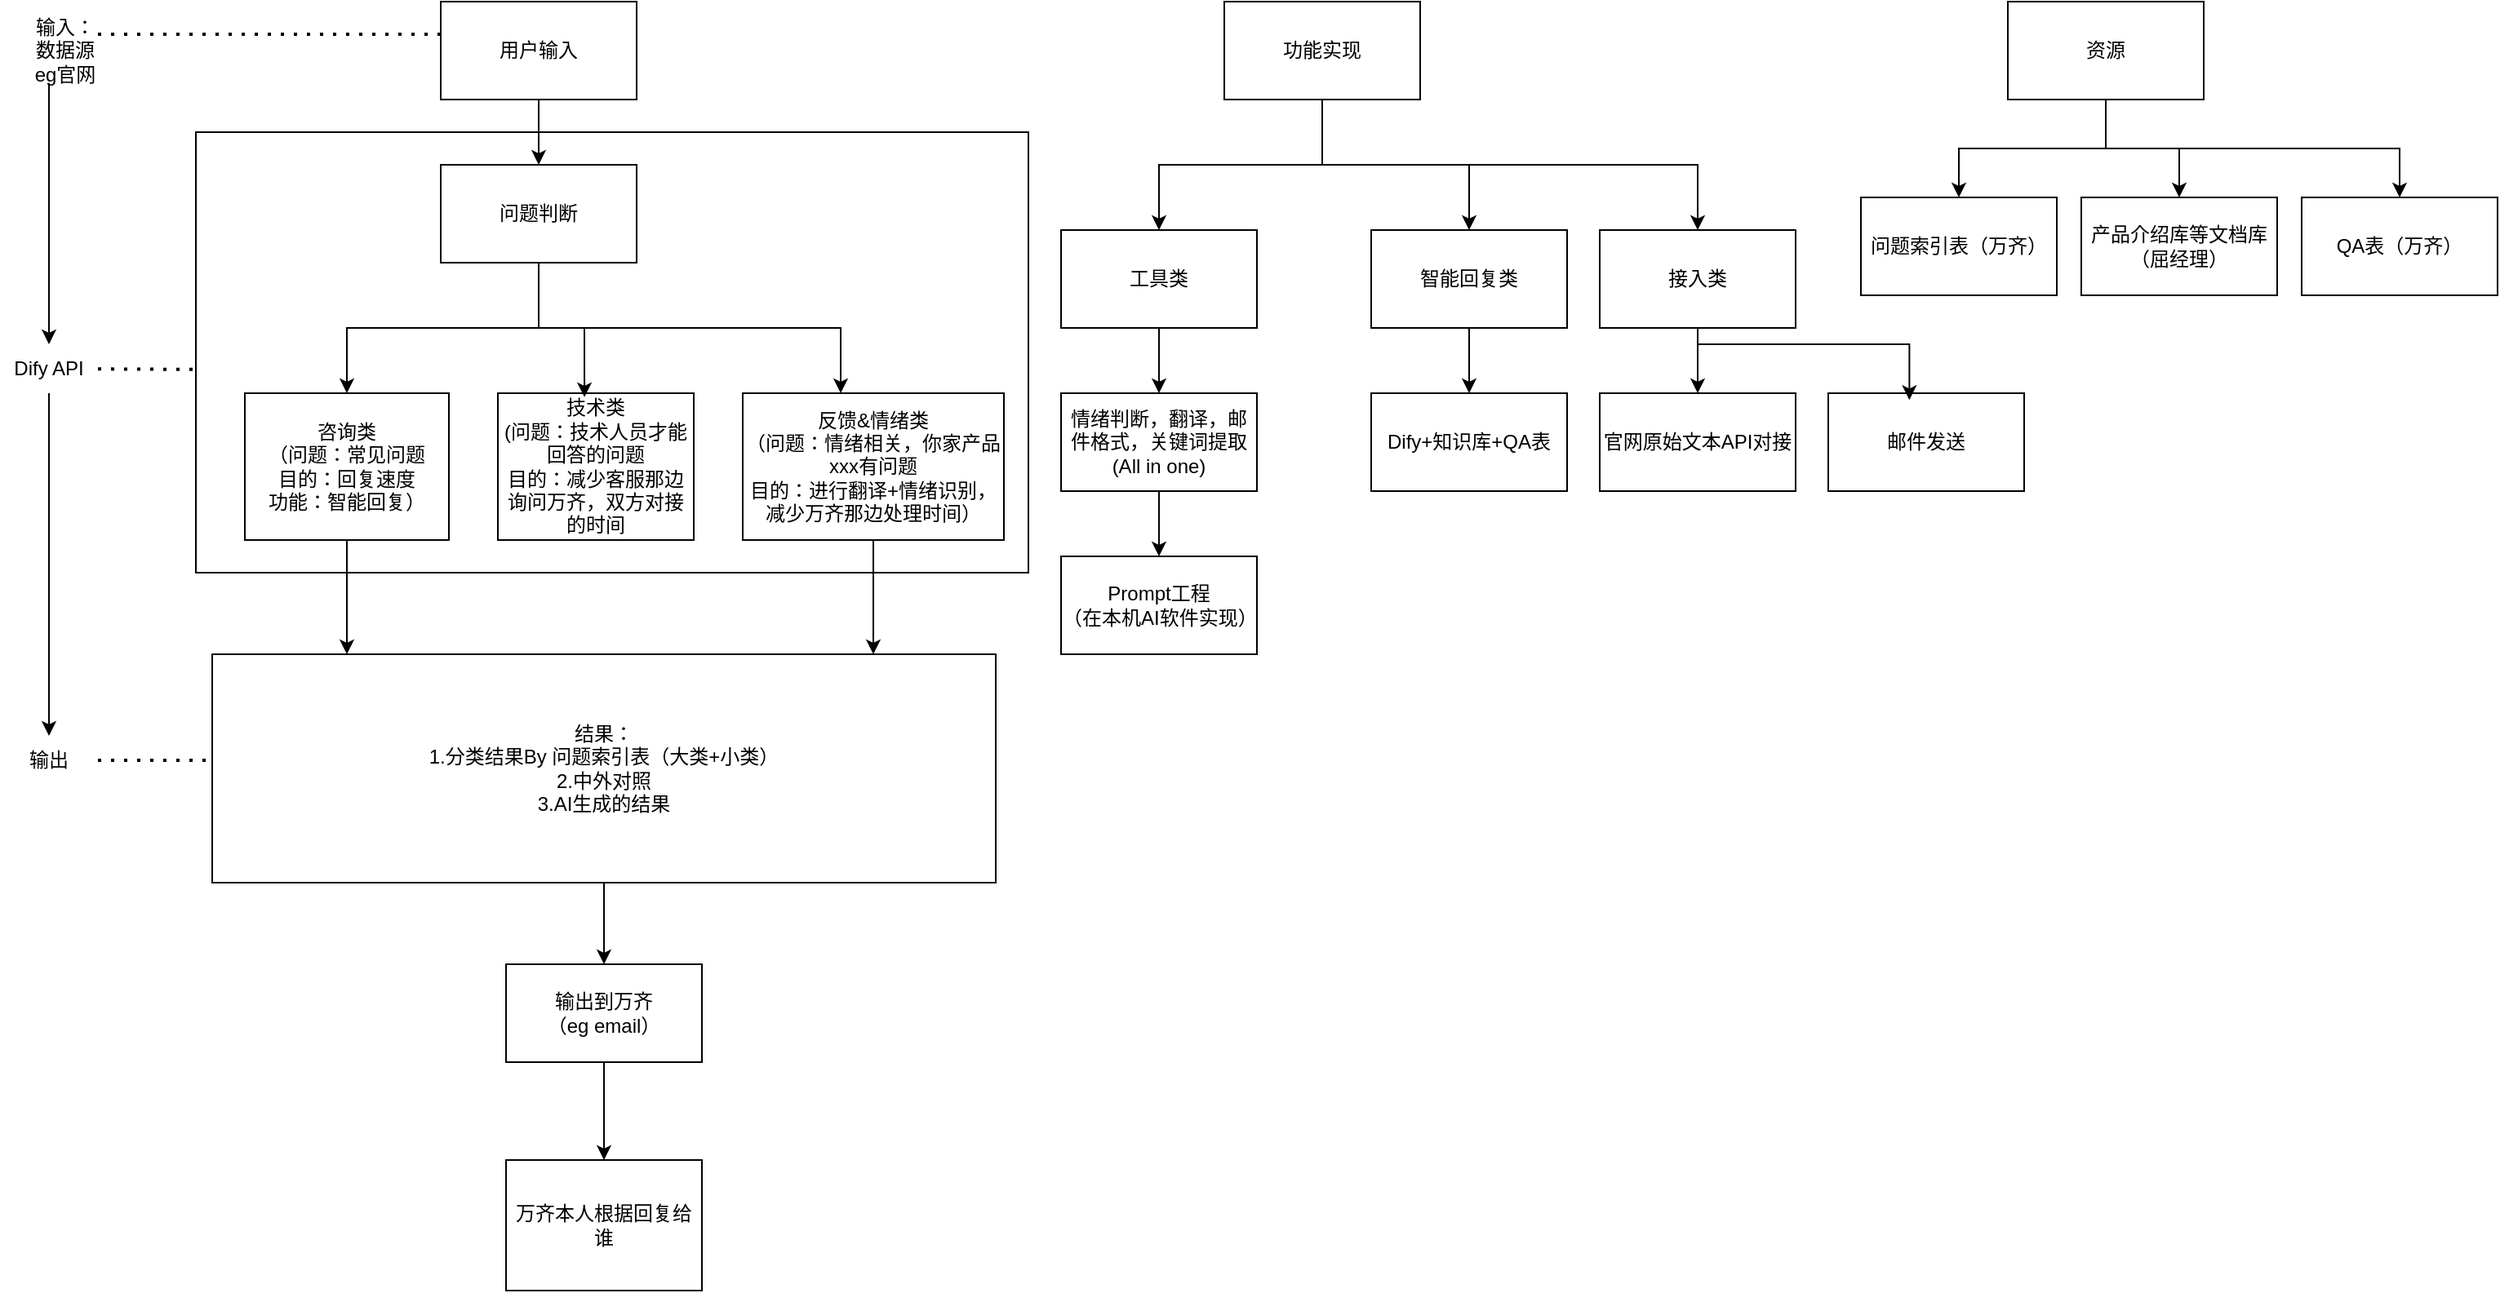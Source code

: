 <mxfile version="26.2.12">
  <diagram name="Page-1" id="M1iB0JgTUpQXoafaGhzw">
    <mxGraphModel dx="1283" dy="543" grid="1" gridSize="10" guides="1" tooltips="1" connect="1" arrows="1" fold="1" page="1" pageScale="1" pageWidth="850" pageHeight="1100" math="0" shadow="0">
      <root>
        <mxCell id="0" />
        <mxCell id="1" parent="0" />
        <mxCell id="ocfpeheD2iWH20HzGndA-39" value="" style="rounded=0;whiteSpace=wrap;html=1;" parent="1" vertex="1">
          <mxGeometry x="150" y="100" width="510" height="270" as="geometry" />
        </mxCell>
        <mxCell id="ocfpeheD2iWH20HzGndA-3" style="edgeStyle=orthogonalEdgeStyle;rounded=0;orthogonalLoop=1;jettySize=auto;html=1;entryX=0.5;entryY=0;entryDx=0;entryDy=0;" parent="1" source="ocfpeheD2iWH20HzGndA-1" target="ocfpeheD2iWH20HzGndA-2" edge="1">
          <mxGeometry relative="1" as="geometry" />
        </mxCell>
        <mxCell id="ocfpeheD2iWH20HzGndA-1" value="用户输入" style="rounded=0;whiteSpace=wrap;html=1;" parent="1" vertex="1">
          <mxGeometry x="300" y="20" width="120" height="60" as="geometry" />
        </mxCell>
        <mxCell id="ocfpeheD2iWH20HzGndA-5" style="edgeStyle=orthogonalEdgeStyle;rounded=0;orthogonalLoop=1;jettySize=auto;html=1;" parent="1" source="ocfpeheD2iWH20HzGndA-2" target="ocfpeheD2iWH20HzGndA-4" edge="1">
          <mxGeometry relative="1" as="geometry" />
        </mxCell>
        <mxCell id="ocfpeheD2iWH20HzGndA-9" style="edgeStyle=orthogonalEdgeStyle;rounded=0;orthogonalLoop=1;jettySize=auto;html=1;" parent="1" source="ocfpeheD2iWH20HzGndA-2" target="ocfpeheD2iWH20HzGndA-8" edge="1">
          <mxGeometry relative="1" as="geometry">
            <Array as="points">
              <mxPoint x="360" y="220" />
              <mxPoint x="545" y="220" />
            </Array>
          </mxGeometry>
        </mxCell>
        <mxCell id="ocfpeheD2iWH20HzGndA-2" value="问题判断" style="rounded=0;whiteSpace=wrap;html=1;" parent="1" vertex="1">
          <mxGeometry x="300" y="120" width="120" height="60" as="geometry" />
        </mxCell>
        <mxCell id="ocfpeheD2iWH20HzGndA-44" style="edgeStyle=orthogonalEdgeStyle;rounded=0;orthogonalLoop=1;jettySize=auto;html=1;" parent="1" source="ocfpeheD2iWH20HzGndA-4" edge="1">
          <mxGeometry relative="1" as="geometry">
            <mxPoint x="242.5" y="420" as="targetPoint" />
          </mxGeometry>
        </mxCell>
        <mxCell id="ocfpeheD2iWH20HzGndA-4" value="咨询类&lt;br&gt;（问题：常见问题&lt;div&gt;&lt;span style=&quot;background-color: transparent; color: light-dark(rgb(0, 0, 0), rgb(255, 255, 255));&quot;&gt;目的：回复速度&lt;br&gt;功能：智能回复）&lt;/span&gt;&lt;/div&gt;" style="rounded=0;whiteSpace=wrap;html=1;" parent="1" vertex="1">
          <mxGeometry x="180" y="260" width="125" height="90" as="geometry" />
        </mxCell>
        <mxCell id="ocfpeheD2iWH20HzGndA-6" value="技术类&lt;div&gt;(问题：技术人员才能回答的问题&lt;/div&gt;&lt;div&gt;目的：减少客服那边询问万齐，双方对接的时间&lt;br&gt;&lt;/div&gt;" style="rounded=0;whiteSpace=wrap;html=1;" parent="1" vertex="1">
          <mxGeometry x="335" y="260" width="120" height="90" as="geometry" />
        </mxCell>
        <mxCell id="ocfpeheD2iWH20HzGndA-7" style="edgeStyle=orthogonalEdgeStyle;rounded=0;orthogonalLoop=1;jettySize=auto;html=1;entryX=0.442;entryY=0.027;entryDx=0;entryDy=0;entryPerimeter=0;" parent="1" source="ocfpeheD2iWH20HzGndA-2" target="ocfpeheD2iWH20HzGndA-6" edge="1">
          <mxGeometry relative="1" as="geometry" />
        </mxCell>
        <mxCell id="ocfpeheD2iWH20HzGndA-42" style="edgeStyle=orthogonalEdgeStyle;rounded=0;orthogonalLoop=1;jettySize=auto;html=1;" parent="1" source="ocfpeheD2iWH20HzGndA-8" edge="1">
          <mxGeometry relative="1" as="geometry">
            <mxPoint x="565" y="420" as="targetPoint" />
          </mxGeometry>
        </mxCell>
        <mxCell id="ocfpeheD2iWH20HzGndA-8" value="反馈&amp;amp;情绪类&lt;br&gt;（问题：情绪相关，你家产品xxx有问题&lt;br&gt;目的：进行翻译+情绪识别，减少万齐那边处理时间）" style="rounded=0;whiteSpace=wrap;html=1;" parent="1" vertex="1">
          <mxGeometry x="485" y="260" width="160" height="90" as="geometry" />
        </mxCell>
        <mxCell id="ocfpeheD2iWH20HzGndA-21" style="edgeStyle=orthogonalEdgeStyle;rounded=0;orthogonalLoop=1;jettySize=auto;html=1;entryX=0.5;entryY=0;entryDx=0;entryDy=0;" parent="1" source="ocfpeheD2iWH20HzGndA-11" target="ocfpeheD2iWH20HzGndA-20" edge="1">
          <mxGeometry relative="1" as="geometry" />
        </mxCell>
        <mxCell id="ocfpeheD2iWH20HzGndA-22" style="edgeStyle=orthogonalEdgeStyle;rounded=0;orthogonalLoop=1;jettySize=auto;html=1;" parent="1" source="ocfpeheD2iWH20HzGndA-11" target="ocfpeheD2iWH20HzGndA-13" edge="1">
          <mxGeometry relative="1" as="geometry" />
        </mxCell>
        <mxCell id="ocfpeheD2iWH20HzGndA-59" style="edgeStyle=orthogonalEdgeStyle;rounded=0;orthogonalLoop=1;jettySize=auto;html=1;" parent="1" source="ocfpeheD2iWH20HzGndA-11" target="ocfpeheD2iWH20HzGndA-58" edge="1">
          <mxGeometry relative="1" as="geometry">
            <Array as="points">
              <mxPoint x="840" y="120" />
              <mxPoint x="1070" y="120" />
            </Array>
          </mxGeometry>
        </mxCell>
        <mxCell id="ocfpeheD2iWH20HzGndA-11" value="功能实现" style="rounded=0;whiteSpace=wrap;html=1;" parent="1" vertex="1">
          <mxGeometry x="780" y="20" width="120" height="60" as="geometry" />
        </mxCell>
        <mxCell id="ocfpeheD2iWH20HzGndA-17" style="edgeStyle=orthogonalEdgeStyle;rounded=0;orthogonalLoop=1;jettySize=auto;html=1;entryX=0.5;entryY=0;entryDx=0;entryDy=0;" parent="1" source="ocfpeheD2iWH20HzGndA-12" target="ocfpeheD2iWH20HzGndA-16" edge="1">
          <mxGeometry relative="1" as="geometry" />
        </mxCell>
        <mxCell id="ocfpeheD2iWH20HzGndA-12" value="情绪判断，翻译，邮件格式，关键词提取&lt;br&gt;(All in one)" style="rounded=0;whiteSpace=wrap;html=1;" parent="1" vertex="1">
          <mxGeometry x="680" y="260" width="120" height="60" as="geometry" />
        </mxCell>
        <mxCell id="ocfpeheD2iWH20HzGndA-15" style="edgeStyle=orthogonalEdgeStyle;rounded=0;orthogonalLoop=1;jettySize=auto;html=1;entryX=0.5;entryY=0;entryDx=0;entryDy=0;" parent="1" source="ocfpeheD2iWH20HzGndA-13" target="ocfpeheD2iWH20HzGndA-12" edge="1">
          <mxGeometry relative="1" as="geometry" />
        </mxCell>
        <mxCell id="ocfpeheD2iWH20HzGndA-13" value="工具类" style="rounded=0;whiteSpace=wrap;html=1;" parent="1" vertex="1">
          <mxGeometry x="680" y="160" width="120" height="60" as="geometry" />
        </mxCell>
        <mxCell id="ocfpeheD2iWH20HzGndA-16" value="Prompt工程&lt;br&gt;（在本机AI软件实现）" style="rounded=0;whiteSpace=wrap;html=1;" parent="1" vertex="1">
          <mxGeometry x="680" y="360" width="120" height="60" as="geometry" />
        </mxCell>
        <mxCell id="ocfpeheD2iWH20HzGndA-24" style="edgeStyle=orthogonalEdgeStyle;rounded=0;orthogonalLoop=1;jettySize=auto;html=1;" parent="1" source="ocfpeheD2iWH20HzGndA-20" target="ocfpeheD2iWH20HzGndA-23" edge="1">
          <mxGeometry relative="1" as="geometry" />
        </mxCell>
        <mxCell id="ocfpeheD2iWH20HzGndA-20" value="智能回复类" style="rounded=0;whiteSpace=wrap;html=1;" parent="1" vertex="1">
          <mxGeometry x="870" y="160" width="120" height="60" as="geometry" />
        </mxCell>
        <mxCell id="ocfpeheD2iWH20HzGndA-23" value="Dify+知识库+QA表" style="rounded=0;whiteSpace=wrap;html=1;" parent="1" vertex="1">
          <mxGeometry x="870" y="260" width="120" height="60" as="geometry" />
        </mxCell>
        <mxCell id="ocfpeheD2iWH20HzGndA-47" style="edgeStyle=orthogonalEdgeStyle;rounded=0;orthogonalLoop=1;jettySize=auto;html=1;entryX=0.5;entryY=0;entryDx=0;entryDy=0;" parent="1" source="ocfpeheD2iWH20HzGndA-45" target="ocfpeheD2iWH20HzGndA-46" edge="1">
          <mxGeometry relative="1" as="geometry" />
        </mxCell>
        <mxCell id="ocfpeheD2iWH20HzGndA-45" value="&lt;div&gt;结果：&lt;br&gt;1.分类结果By 问题索引表（大类+小类）&lt;/div&gt;&lt;div&gt;2.中外对照&lt;br&gt;3.AI生成的结果&lt;/div&gt;" style="rounded=0;whiteSpace=wrap;html=1;" parent="1" vertex="1">
          <mxGeometry x="160" y="420" width="480" height="140" as="geometry" />
        </mxCell>
        <mxCell id="ocfpeheD2iWH20HzGndA-49" style="edgeStyle=orthogonalEdgeStyle;rounded=0;orthogonalLoop=1;jettySize=auto;html=1;entryX=0.5;entryY=0;entryDx=0;entryDy=0;" parent="1" source="ocfpeheD2iWH20HzGndA-46" target="ocfpeheD2iWH20HzGndA-48" edge="1">
          <mxGeometry relative="1" as="geometry" />
        </mxCell>
        <mxCell id="ocfpeheD2iWH20HzGndA-46" value="输出到万齐&lt;div&gt;（eg email）&lt;/div&gt;" style="rounded=0;whiteSpace=wrap;html=1;" parent="1" vertex="1">
          <mxGeometry x="340" y="610" width="120" height="60" as="geometry" />
        </mxCell>
        <mxCell id="ocfpeheD2iWH20HzGndA-48" value="万齐本人根据回复给谁" style="rounded=0;whiteSpace=wrap;html=1;" parent="1" vertex="1">
          <mxGeometry x="340" y="730" width="120" height="80" as="geometry" />
        </mxCell>
        <mxCell id="ocfpeheD2iWH20HzGndA-52" style="edgeStyle=orthogonalEdgeStyle;rounded=0;orthogonalLoop=1;jettySize=auto;html=1;" parent="1" source="ocfpeheD2iWH20HzGndA-50" target="ocfpeheD2iWH20HzGndA-51" edge="1">
          <mxGeometry relative="1" as="geometry" />
        </mxCell>
        <mxCell id="ocfpeheD2iWH20HzGndA-54" style="edgeStyle=orthogonalEdgeStyle;rounded=0;orthogonalLoop=1;jettySize=auto;html=1;" parent="1" source="ocfpeheD2iWH20HzGndA-50" target="ocfpeheD2iWH20HzGndA-53" edge="1">
          <mxGeometry relative="1" as="geometry" />
        </mxCell>
        <mxCell id="ocfpeheD2iWH20HzGndA-56" style="edgeStyle=orthogonalEdgeStyle;rounded=0;orthogonalLoop=1;jettySize=auto;html=1;" parent="1" source="ocfpeheD2iWH20HzGndA-50" target="ocfpeheD2iWH20HzGndA-55" edge="1">
          <mxGeometry relative="1" as="geometry">
            <Array as="points">
              <mxPoint x="1320" y="110" />
              <mxPoint x="1500" y="110" />
            </Array>
          </mxGeometry>
        </mxCell>
        <mxCell id="ocfpeheD2iWH20HzGndA-50" value="资源" style="rounded=0;whiteSpace=wrap;html=1;" parent="1" vertex="1">
          <mxGeometry x="1260" y="20" width="120" height="60" as="geometry" />
        </mxCell>
        <mxCell id="ocfpeheD2iWH20HzGndA-51" value="问题索引表（万齐）" style="rounded=0;whiteSpace=wrap;html=1;" parent="1" vertex="1">
          <mxGeometry x="1170" y="140" width="120" height="60" as="geometry" />
        </mxCell>
        <mxCell id="ocfpeheD2iWH20HzGndA-53" value="产品介绍库等文档库（屈经理）" style="rounded=0;whiteSpace=wrap;html=1;" parent="1" vertex="1">
          <mxGeometry x="1305" y="140" width="120" height="60" as="geometry" />
        </mxCell>
        <mxCell id="ocfpeheD2iWH20HzGndA-55" value="QA表（万齐）" style="rounded=0;whiteSpace=wrap;html=1;" parent="1" vertex="1">
          <mxGeometry x="1440" y="140" width="120" height="60" as="geometry" />
        </mxCell>
        <mxCell id="ocfpeheD2iWH20HzGndA-62" style="edgeStyle=orthogonalEdgeStyle;rounded=0;orthogonalLoop=1;jettySize=auto;html=1;" parent="1" source="ocfpeheD2iWH20HzGndA-58" target="ocfpeheD2iWH20HzGndA-60" edge="1">
          <mxGeometry relative="1" as="geometry" />
        </mxCell>
        <mxCell id="ocfpeheD2iWH20HzGndA-58" value="接入类" style="rounded=0;whiteSpace=wrap;html=1;" parent="1" vertex="1">
          <mxGeometry x="1010" y="160" width="120" height="60" as="geometry" />
        </mxCell>
        <mxCell id="ocfpeheD2iWH20HzGndA-60" value="官网原始文本API对接" style="rounded=0;whiteSpace=wrap;html=1;" parent="1" vertex="1">
          <mxGeometry x="1010" y="260" width="120" height="60" as="geometry" />
        </mxCell>
        <mxCell id="ocfpeheD2iWH20HzGndA-61" value="邮件发送" style="rounded=0;whiteSpace=wrap;html=1;" parent="1" vertex="1">
          <mxGeometry x="1150" y="260" width="120" height="60" as="geometry" />
        </mxCell>
        <mxCell id="ocfpeheD2iWH20HzGndA-63" style="edgeStyle=orthogonalEdgeStyle;rounded=0;orthogonalLoop=1;jettySize=auto;html=1;entryX=0.414;entryY=0.069;entryDx=0;entryDy=0;entryPerimeter=0;" parent="1" source="ocfpeheD2iWH20HzGndA-58" target="ocfpeheD2iWH20HzGndA-61" edge="1">
          <mxGeometry relative="1" as="geometry">
            <Array as="points">
              <mxPoint x="1070" y="230" />
              <mxPoint x="1200" y="230" />
            </Array>
          </mxGeometry>
        </mxCell>
        <mxCell id="uLpZQKrst6Y3thfTmhwQ-1" value="" style="endArrow=none;dashed=1;html=1;dashPattern=1 3;strokeWidth=2;rounded=0;" edge="1" parent="1">
          <mxGeometry width="50" height="50" relative="1" as="geometry">
            <mxPoint x="90" y="40" as="sourcePoint" />
            <mxPoint x="300" y="40" as="targetPoint" />
          </mxGeometry>
        </mxCell>
        <mxCell id="uLpZQKrst6Y3thfTmhwQ-2" value="输入：&lt;br&gt;数据源&lt;div&gt;eg官网&lt;/div&gt;" style="text;html=1;align=center;verticalAlign=middle;whiteSpace=wrap;rounded=0;" vertex="1" parent="1">
          <mxGeometry x="40" y="30" width="60" height="40" as="geometry" />
        </mxCell>
        <mxCell id="uLpZQKrst6Y3thfTmhwQ-9" style="edgeStyle=orthogonalEdgeStyle;rounded=0;orthogonalLoop=1;jettySize=auto;html=1;entryX=0.5;entryY=0;entryDx=0;entryDy=0;" edge="1" parent="1" source="uLpZQKrst6Y3thfTmhwQ-3" target="uLpZQKrst6Y3thfTmhwQ-7">
          <mxGeometry relative="1" as="geometry" />
        </mxCell>
        <mxCell id="uLpZQKrst6Y3thfTmhwQ-3" value="Dify API" style="text;html=1;align=center;verticalAlign=middle;whiteSpace=wrap;rounded=0;" vertex="1" parent="1">
          <mxGeometry x="30" y="230" width="60" height="30" as="geometry" />
        </mxCell>
        <mxCell id="uLpZQKrst6Y3thfTmhwQ-4" value="" style="endArrow=none;dashed=1;html=1;dashPattern=1 3;strokeWidth=2;rounded=0;entryX=-0.006;entryY=0.559;entryDx=0;entryDy=0;entryPerimeter=0;" edge="1" parent="1" source="uLpZQKrst6Y3thfTmhwQ-3">
          <mxGeometry width="50" height="50" relative="1" as="geometry">
            <mxPoint x="93.06" y="244.5" as="sourcePoint" />
            <mxPoint x="150.0" y="245.43" as="targetPoint" />
          </mxGeometry>
        </mxCell>
        <mxCell id="uLpZQKrst6Y3thfTmhwQ-6" value="" style="endArrow=classic;html=1;rounded=0;" edge="1" parent="1" target="uLpZQKrst6Y3thfTmhwQ-3">
          <mxGeometry width="50" height="50" relative="1" as="geometry">
            <mxPoint x="60" y="70" as="sourcePoint" />
            <mxPoint x="110" y="20" as="targetPoint" />
          </mxGeometry>
        </mxCell>
        <mxCell id="uLpZQKrst6Y3thfTmhwQ-7" value="输出" style="text;html=1;align=center;verticalAlign=middle;whiteSpace=wrap;rounded=0;" vertex="1" parent="1">
          <mxGeometry x="30" y="470" width="60" height="30" as="geometry" />
        </mxCell>
        <mxCell id="uLpZQKrst6Y3thfTmhwQ-8" value="" style="endArrow=none;dashed=1;html=1;dashPattern=1 3;strokeWidth=2;rounded=0;" edge="1" parent="1" source="uLpZQKrst6Y3thfTmhwQ-7">
          <mxGeometry width="50" height="50" relative="1" as="geometry">
            <mxPoint x="90" y="484.5" as="sourcePoint" />
            <mxPoint x="160" y="485" as="targetPoint" />
          </mxGeometry>
        </mxCell>
      </root>
    </mxGraphModel>
  </diagram>
</mxfile>
